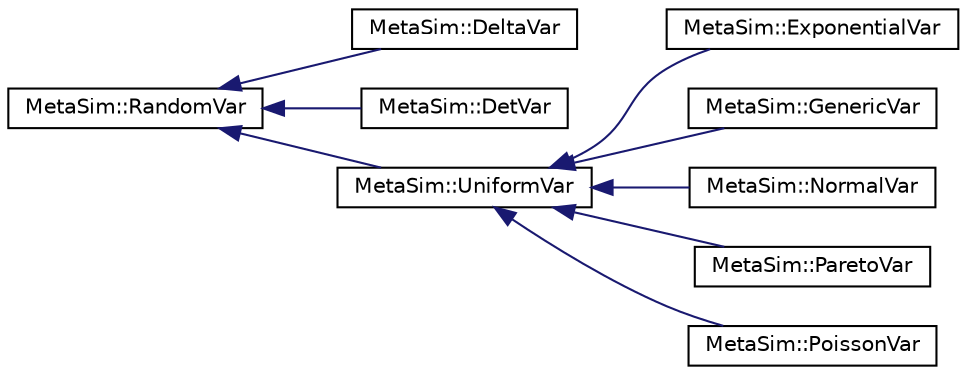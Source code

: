 digraph "Graphical Class Hierarchy"
{
  edge [fontname="Helvetica",fontsize="10",labelfontname="Helvetica",labelfontsize="10"];
  node [fontname="Helvetica",fontsize="10",shape=record];
  rankdir="LR";
  Node1 [label="MetaSim::RandomVar",height=0.2,width=0.4,color="black", fillcolor="white", style="filled",URL="$d9/d9b/classMetaSim_1_1RandomVar.html"];
  Node1 -> Node2 [dir="back",color="midnightblue",fontsize="10",style="solid",fontname="Helvetica"];
  Node2 [label="MetaSim::DeltaVar",height=0.2,width=0.4,color="black", fillcolor="white", style="filled",URL="$d8/d44/classMetaSim_1_1DeltaVar.html"];
  Node1 -> Node3 [dir="back",color="midnightblue",fontsize="10",style="solid",fontname="Helvetica"];
  Node3 [label="MetaSim::DetVar",height=0.2,width=0.4,color="black", fillcolor="white", style="filled",URL="$dd/df7/classMetaSim_1_1DetVar.html"];
  Node1 -> Node4 [dir="back",color="midnightblue",fontsize="10",style="solid",fontname="Helvetica"];
  Node4 [label="MetaSim::UniformVar",height=0.2,width=0.4,color="black", fillcolor="white", style="filled",URL="$dc/db8/classMetaSim_1_1UniformVar.html"];
  Node4 -> Node5 [dir="back",color="midnightblue",fontsize="10",style="solid",fontname="Helvetica"];
  Node5 [label="MetaSim::ExponentialVar",height=0.2,width=0.4,color="black", fillcolor="white", style="filled",URL="$da/ded/classMetaSim_1_1ExponentialVar.html"];
  Node4 -> Node6 [dir="back",color="midnightblue",fontsize="10",style="solid",fontname="Helvetica"];
  Node6 [label="MetaSim::GenericVar",height=0.2,width=0.4,color="black", fillcolor="white", style="filled",URL="$d3/d72/classMetaSim_1_1GenericVar.html"];
  Node4 -> Node7 [dir="back",color="midnightblue",fontsize="10",style="solid",fontname="Helvetica"];
  Node7 [label="MetaSim::NormalVar",height=0.2,width=0.4,color="black", fillcolor="white", style="filled",URL="$d8/d21/classMetaSim_1_1NormalVar.html"];
  Node4 -> Node8 [dir="back",color="midnightblue",fontsize="10",style="solid",fontname="Helvetica"];
  Node8 [label="MetaSim::ParetoVar",height=0.2,width=0.4,color="black", fillcolor="white", style="filled",URL="$de/dbb/classMetaSim_1_1ParetoVar.html"];
  Node4 -> Node9 [dir="back",color="midnightblue",fontsize="10",style="solid",fontname="Helvetica"];
  Node9 [label="MetaSim::PoissonVar",height=0.2,width=0.4,color="black", fillcolor="white", style="filled",URL="$d8/dfc/classMetaSim_1_1PoissonVar.html"];
}
